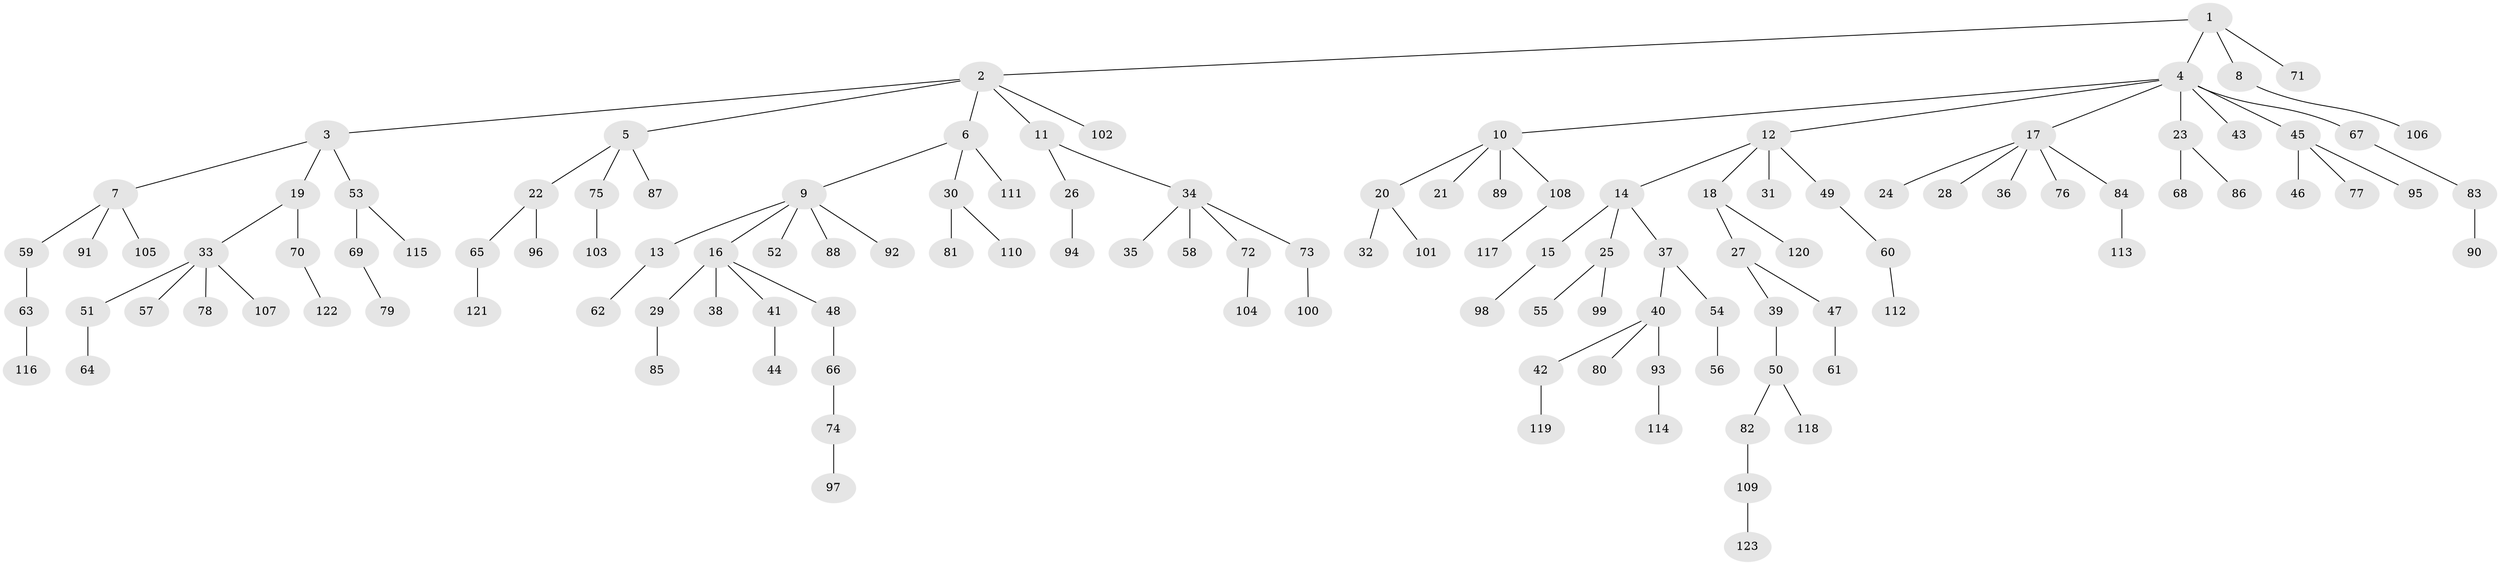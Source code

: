 // coarse degree distribution, {3: 0.06097560975609756, 7: 0.012195121951219513, 5: 0.06097560975609756, 8: 0.012195121951219513, 1: 0.6341463414634146, 9: 0.012195121951219513, 6: 0.024390243902439025, 4: 0.024390243902439025, 2: 0.15853658536585366}
// Generated by graph-tools (version 1.1) at 2025/24/03/03/25 07:24:08]
// undirected, 123 vertices, 122 edges
graph export_dot {
graph [start="1"]
  node [color=gray90,style=filled];
  1;
  2;
  3;
  4;
  5;
  6;
  7;
  8;
  9;
  10;
  11;
  12;
  13;
  14;
  15;
  16;
  17;
  18;
  19;
  20;
  21;
  22;
  23;
  24;
  25;
  26;
  27;
  28;
  29;
  30;
  31;
  32;
  33;
  34;
  35;
  36;
  37;
  38;
  39;
  40;
  41;
  42;
  43;
  44;
  45;
  46;
  47;
  48;
  49;
  50;
  51;
  52;
  53;
  54;
  55;
  56;
  57;
  58;
  59;
  60;
  61;
  62;
  63;
  64;
  65;
  66;
  67;
  68;
  69;
  70;
  71;
  72;
  73;
  74;
  75;
  76;
  77;
  78;
  79;
  80;
  81;
  82;
  83;
  84;
  85;
  86;
  87;
  88;
  89;
  90;
  91;
  92;
  93;
  94;
  95;
  96;
  97;
  98;
  99;
  100;
  101;
  102;
  103;
  104;
  105;
  106;
  107;
  108;
  109;
  110;
  111;
  112;
  113;
  114;
  115;
  116;
  117;
  118;
  119;
  120;
  121;
  122;
  123;
  1 -- 2;
  1 -- 4;
  1 -- 8;
  1 -- 71;
  2 -- 3;
  2 -- 5;
  2 -- 6;
  2 -- 11;
  2 -- 102;
  3 -- 7;
  3 -- 19;
  3 -- 53;
  4 -- 10;
  4 -- 12;
  4 -- 17;
  4 -- 23;
  4 -- 43;
  4 -- 45;
  4 -- 67;
  5 -- 22;
  5 -- 75;
  5 -- 87;
  6 -- 9;
  6 -- 30;
  6 -- 111;
  7 -- 59;
  7 -- 91;
  7 -- 105;
  8 -- 106;
  9 -- 13;
  9 -- 16;
  9 -- 52;
  9 -- 88;
  9 -- 92;
  10 -- 20;
  10 -- 21;
  10 -- 89;
  10 -- 108;
  11 -- 26;
  11 -- 34;
  12 -- 14;
  12 -- 18;
  12 -- 31;
  12 -- 49;
  13 -- 62;
  14 -- 15;
  14 -- 25;
  14 -- 37;
  15 -- 98;
  16 -- 29;
  16 -- 38;
  16 -- 41;
  16 -- 48;
  17 -- 24;
  17 -- 28;
  17 -- 36;
  17 -- 76;
  17 -- 84;
  18 -- 27;
  18 -- 120;
  19 -- 33;
  19 -- 70;
  20 -- 32;
  20 -- 101;
  22 -- 65;
  22 -- 96;
  23 -- 68;
  23 -- 86;
  25 -- 55;
  25 -- 99;
  26 -- 94;
  27 -- 39;
  27 -- 47;
  29 -- 85;
  30 -- 81;
  30 -- 110;
  33 -- 51;
  33 -- 57;
  33 -- 78;
  33 -- 107;
  34 -- 35;
  34 -- 58;
  34 -- 72;
  34 -- 73;
  37 -- 40;
  37 -- 54;
  39 -- 50;
  40 -- 42;
  40 -- 80;
  40 -- 93;
  41 -- 44;
  42 -- 119;
  45 -- 46;
  45 -- 77;
  45 -- 95;
  47 -- 61;
  48 -- 66;
  49 -- 60;
  50 -- 82;
  50 -- 118;
  51 -- 64;
  53 -- 69;
  53 -- 115;
  54 -- 56;
  59 -- 63;
  60 -- 112;
  63 -- 116;
  65 -- 121;
  66 -- 74;
  67 -- 83;
  69 -- 79;
  70 -- 122;
  72 -- 104;
  73 -- 100;
  74 -- 97;
  75 -- 103;
  82 -- 109;
  83 -- 90;
  84 -- 113;
  93 -- 114;
  108 -- 117;
  109 -- 123;
}
